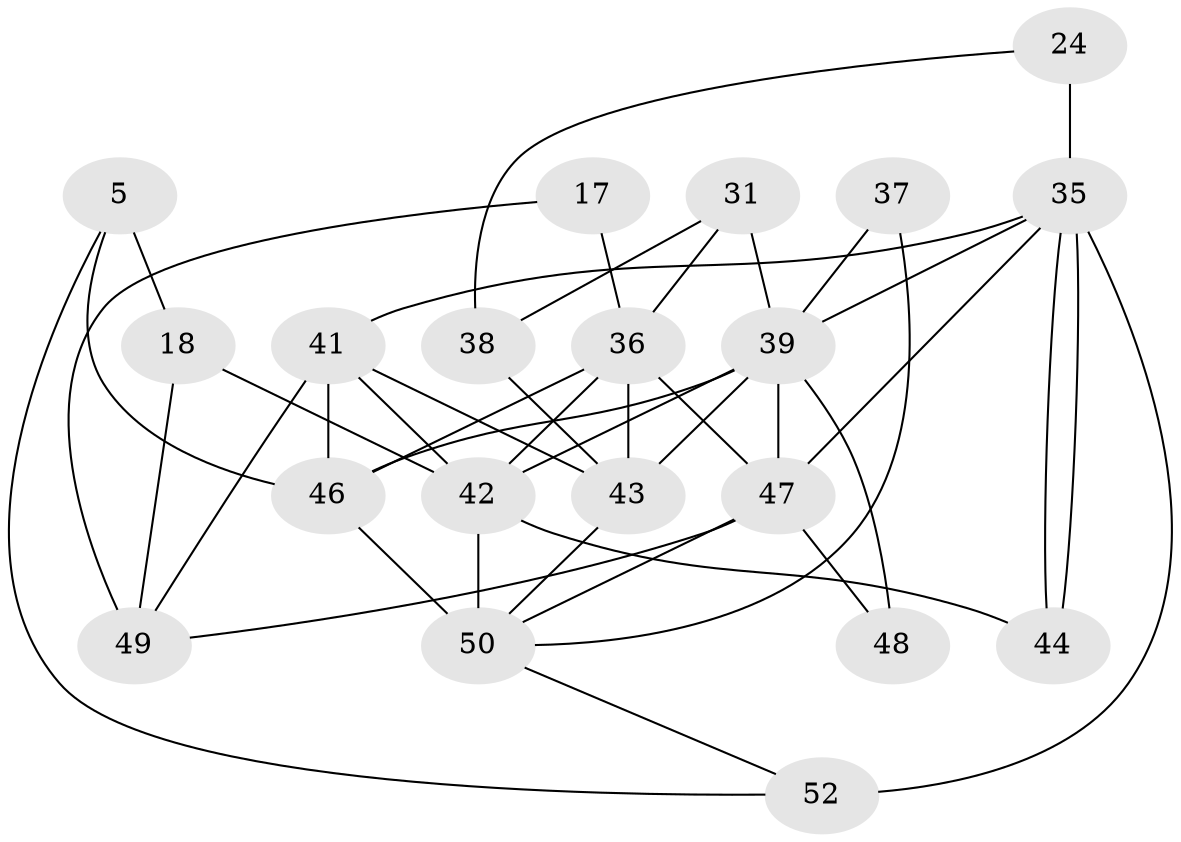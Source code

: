 // original degree distribution, {4: 0.28846153846153844, 5: 0.15384615384615385, 2: 0.1346153846153846, 3: 0.2692307692307692, 6: 0.09615384615384616, 7: 0.038461538461538464, 8: 0.019230769230769232}
// Generated by graph-tools (version 1.1) at 2025/53/03/04/25 21:53:36]
// undirected, 20 vertices, 42 edges
graph export_dot {
graph [start="1"]
  node [color=gray90,style=filled];
  5 [super="+2"];
  17;
  18;
  24;
  31;
  35 [super="+23+13"];
  36 [super="+10"];
  37;
  38;
  39 [super="+19+34+27"];
  41;
  42 [super="+1+33+40"];
  43 [super="+26"];
  44;
  46 [super="+32+28+20"];
  47;
  48 [super="+16"];
  49 [super="+25"];
  50 [super="+30+29+45"];
  52 [super="+11+21+51"];
  5 -- 18 [weight=2];
  5 -- 52;
  5 -- 46;
  17 -- 36 [weight=2];
  17 -- 49;
  18 -- 49 [weight=2];
  18 -- 42;
  24 -- 35 [weight=2];
  24 -- 38;
  31 -- 36 [weight=2];
  31 -- 38;
  31 -- 39;
  35 -- 44 [weight=3];
  35 -- 44;
  35 -- 39;
  35 -- 52 [weight=3];
  35 -- 41;
  35 -- 47;
  36 -- 47;
  36 -- 43;
  36 -- 46 [weight=3];
  36 -- 42 [weight=2];
  37 -- 39;
  37 -- 50;
  38 -- 43;
  39 -- 48 [weight=3];
  39 -- 46 [weight=4];
  39 -- 42 [weight=3];
  39 -- 43 [weight=2];
  39 -- 47 [weight=2];
  41 -- 43 [weight=2];
  41 -- 49;
  41 -- 46;
  41 -- 42;
  42 -- 50 [weight=3];
  42 -- 44;
  43 -- 50;
  46 -- 50 [weight=4];
  47 -- 50 [weight=2];
  47 -- 48;
  47 -- 49;
  50 -- 52 [weight=2];
}
